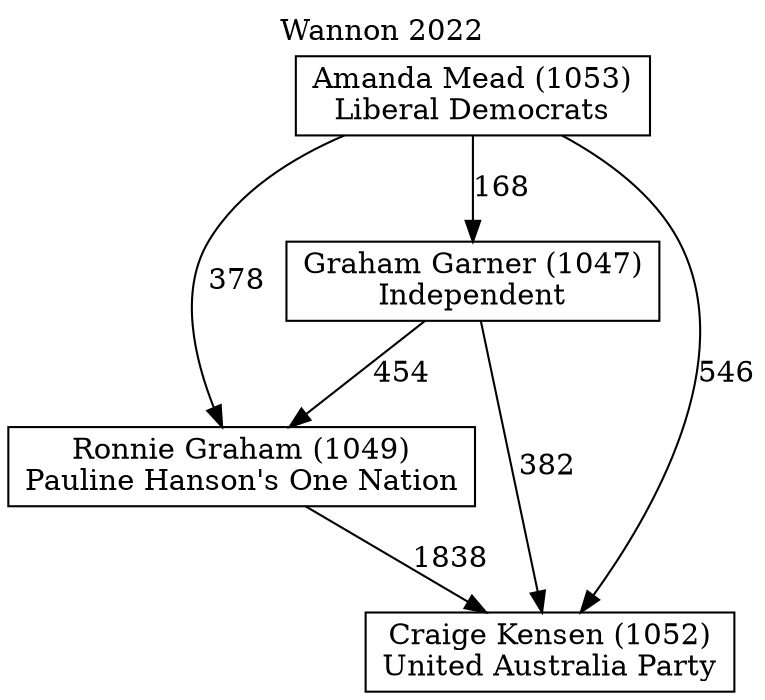 // House preference flow
digraph "Craige Kensen (1052)_Wannon_2022" {
	graph [label="Wannon 2022" labelloc=t mclimit=10]
	node [shape=box]
	"Amanda Mead (1053)" [label="Amanda Mead (1053)
Liberal Democrats"]
	"Ronnie Graham (1049)" [label="Ronnie Graham (1049)
Pauline Hanson's One Nation"]
	"Graham Garner (1047)" [label="Graham Garner (1047)
Independent"]
	"Craige Kensen (1052)" [label="Craige Kensen (1052)
United Australia Party"]
	"Amanda Mead (1053)" -> "Graham Garner (1047)" [label=168]
	"Ronnie Graham (1049)" -> "Craige Kensen (1052)" [label=1838]
	"Amanda Mead (1053)" -> "Ronnie Graham (1049)" [label=378]
	"Graham Garner (1047)" -> "Ronnie Graham (1049)" [label=454]
	"Amanda Mead (1053)" -> "Craige Kensen (1052)" [label=546]
	"Graham Garner (1047)" -> "Craige Kensen (1052)" [label=382]
}
